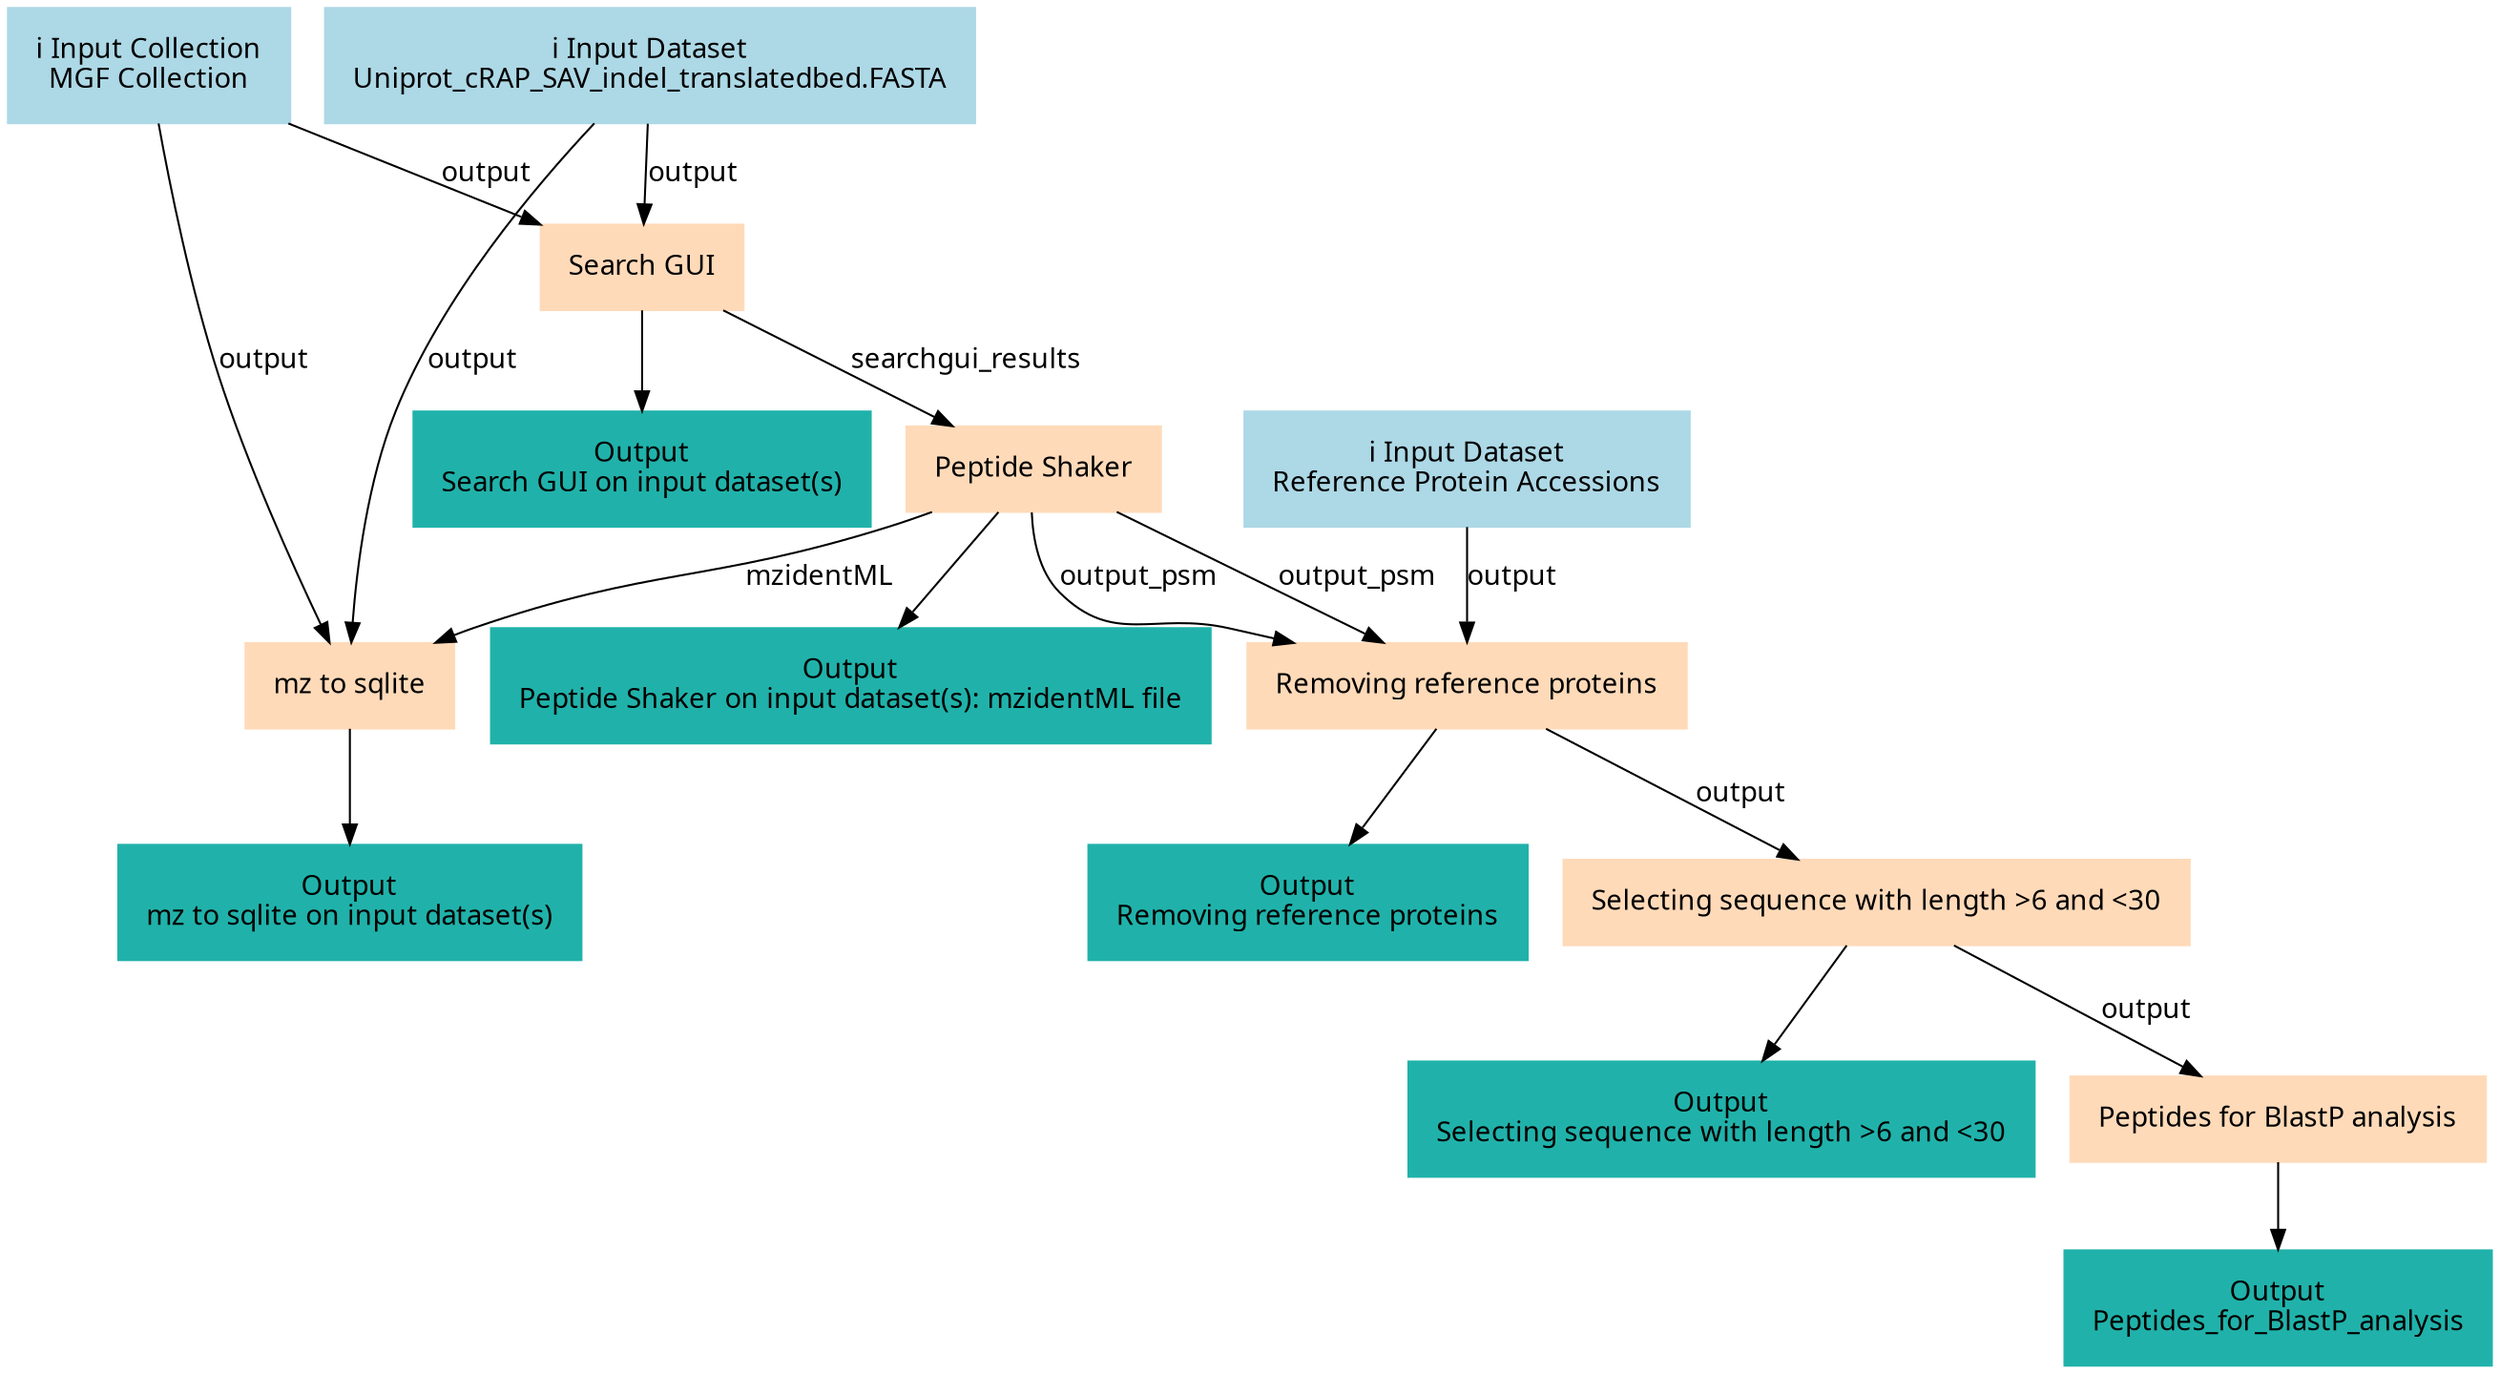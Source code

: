 digraph main {
  node [fontname="Atkinson Hyperlegible", shape=box, color=white,style=filled,color=peachpuff,margin="0.2,0.2"];
  edge [fontname="Atkinson Hyperlegible"];
  0[color=lightblue,label="ℹ️ Input Dataset\nUniprot_cRAP_SAV_indel_translatedbed.FASTA"]
  1[color=lightblue,label="ℹ️ Input Collection\nMGF Collection"]
  2[color=lightblue,label="ℹ️ Input Dataset\nReference Protein Accessions"]
  3[label="Search GUI"]
  0 -> 3 [label="output"]
  1 -> 3 [label="output"]
  kd14f948180db4c158afc6fa38ef61deb[color=lightseagreen,label="Output\nSearch GUI on input dataset(s)"]
  3 -> kd14f948180db4c158afc6fa38ef61deb
  4[label="Peptide Shaker"]
  3 -> 4 [label="searchgui_results"]
  kafe0f1a528bb44bdb32bc634aa2154f3[color=lightseagreen,label="Output\nPeptide Shaker on input dataset(s): mzidentML file"]
  4 -> kafe0f1a528bb44bdb32bc634aa2154f3
  5[label="mz to sqlite"]
  4 -> 5 [label="mzidentML"]
  1 -> 5 [label="output"]
  0 -> 5 [label="output"]
  kb43a2136cf594fb0bb2b0d5b446c8ba9[color=lightseagreen,label="Output\nmz to sqlite on input dataset(s)"]
  5 -> kb43a2136cf594fb0bb2b0d5b446c8ba9
  6[label="Removing reference proteins"]
  4 -> 6 [label="output_psm"]
  4 -> 6 [label="output_psm"]
  2 -> 6 [label="output"]
  ka06ad5fa9a004867b9763745c5e59c80[color=lightseagreen,label="Output\nRemoving reference proteins"]
  6 -> ka06ad5fa9a004867b9763745c5e59c80
  7[label="Selecting sequence with length >6 and <30"]
  6 -> 7 [label="output"]
  kb71e541728644712b5c1c90725976baf[color=lightseagreen,label="Output\nSelecting sequence with length >6 and <30"]
  7 -> kb71e541728644712b5c1c90725976baf
  8[label="Peptides for BlastP analysis"]
  7 -> 8 [label="output"]
  k1ac3c77680954db185183643dc081006[color=lightseagreen,label="Output\nPeptides_for_BlastP_analysis"]
  8 -> k1ac3c77680954db185183643dc081006
}